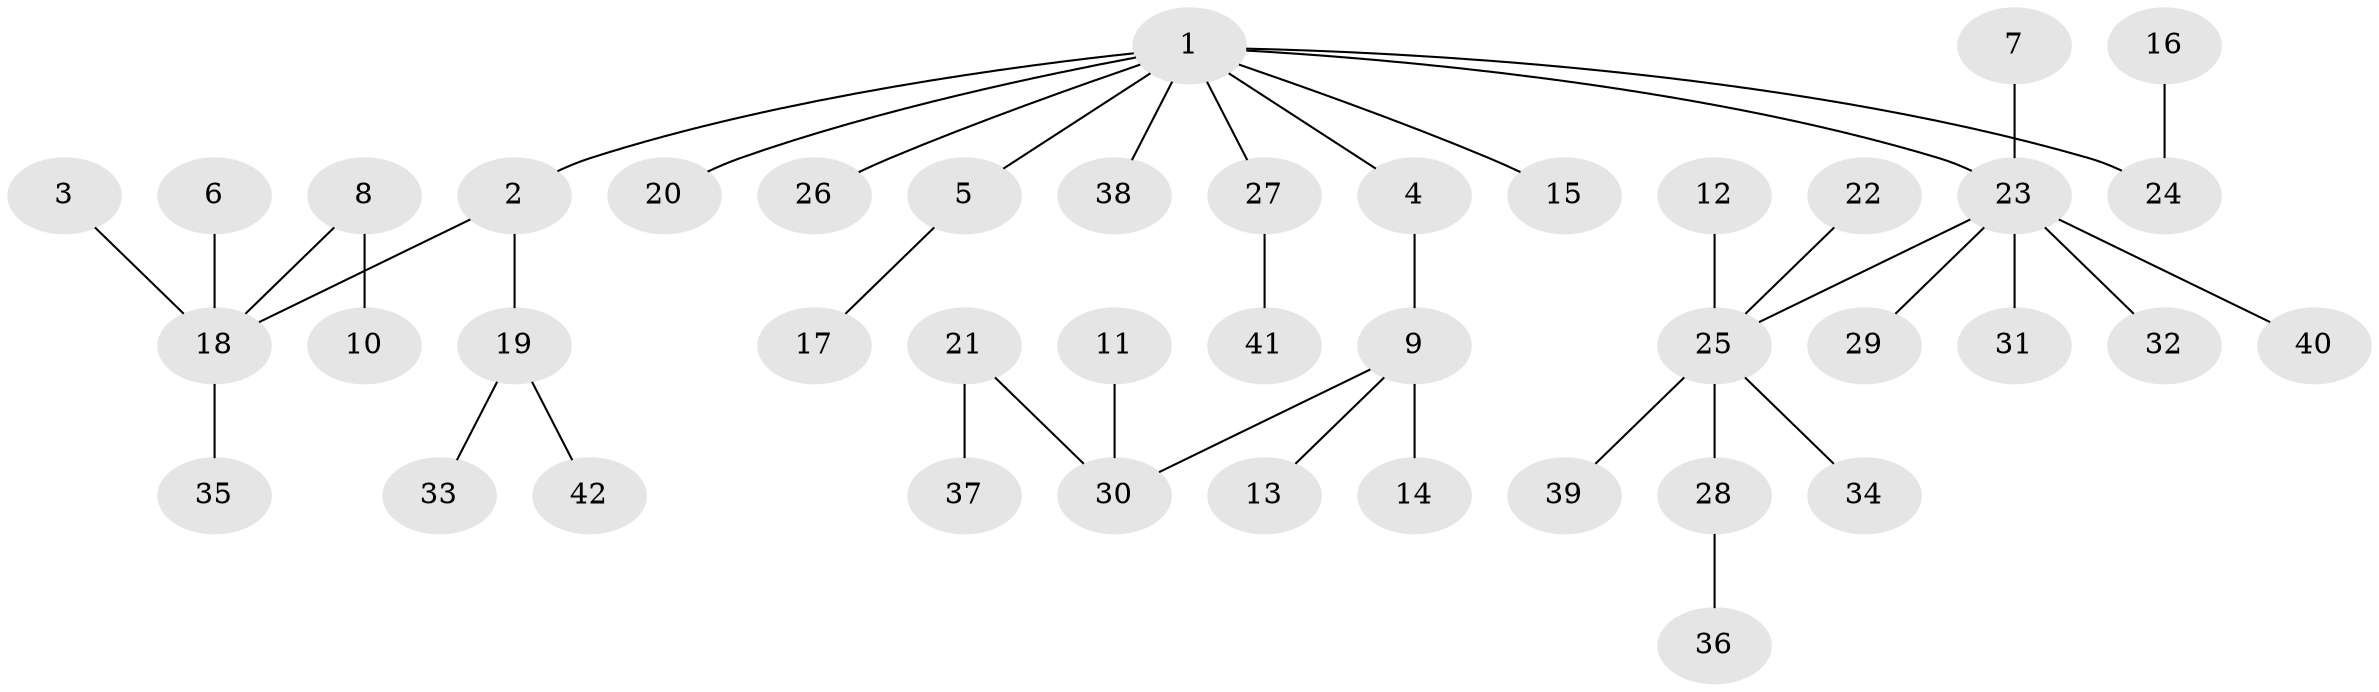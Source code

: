 // original degree distribution, {7: 0.011904761904761904, 5: 0.023809523809523808, 2: 0.34523809523809523, 3: 0.08333333333333333, 6: 0.023809523809523808, 1: 0.4523809523809524, 4: 0.05952380952380952}
// Generated by graph-tools (version 1.1) at 2025/26/03/09/25 03:26:33]
// undirected, 42 vertices, 41 edges
graph export_dot {
graph [start="1"]
  node [color=gray90,style=filled];
  1;
  2;
  3;
  4;
  5;
  6;
  7;
  8;
  9;
  10;
  11;
  12;
  13;
  14;
  15;
  16;
  17;
  18;
  19;
  20;
  21;
  22;
  23;
  24;
  25;
  26;
  27;
  28;
  29;
  30;
  31;
  32;
  33;
  34;
  35;
  36;
  37;
  38;
  39;
  40;
  41;
  42;
  1 -- 2 [weight=1.0];
  1 -- 4 [weight=1.0];
  1 -- 5 [weight=1.0];
  1 -- 15 [weight=1.0];
  1 -- 20 [weight=1.0];
  1 -- 23 [weight=1.0];
  1 -- 24 [weight=1.0];
  1 -- 26 [weight=1.0];
  1 -- 27 [weight=1.0];
  1 -- 38 [weight=1.0];
  2 -- 18 [weight=1.0];
  2 -- 19 [weight=1.0];
  3 -- 18 [weight=1.0];
  4 -- 9 [weight=1.0];
  5 -- 17 [weight=1.0];
  6 -- 18 [weight=1.0];
  7 -- 23 [weight=1.0];
  8 -- 10 [weight=1.0];
  8 -- 18 [weight=1.0];
  9 -- 13 [weight=1.0];
  9 -- 14 [weight=1.0];
  9 -- 30 [weight=1.0];
  11 -- 30 [weight=1.0];
  12 -- 25 [weight=1.0];
  16 -- 24 [weight=1.0];
  18 -- 35 [weight=1.0];
  19 -- 33 [weight=1.0];
  19 -- 42 [weight=1.0];
  21 -- 30 [weight=1.0];
  21 -- 37 [weight=1.0];
  22 -- 25 [weight=1.0];
  23 -- 25 [weight=1.0];
  23 -- 29 [weight=1.0];
  23 -- 31 [weight=1.0];
  23 -- 32 [weight=1.0];
  23 -- 40 [weight=1.0];
  25 -- 28 [weight=1.0];
  25 -- 34 [weight=1.0];
  25 -- 39 [weight=1.0];
  27 -- 41 [weight=1.0];
  28 -- 36 [weight=1.0];
}
